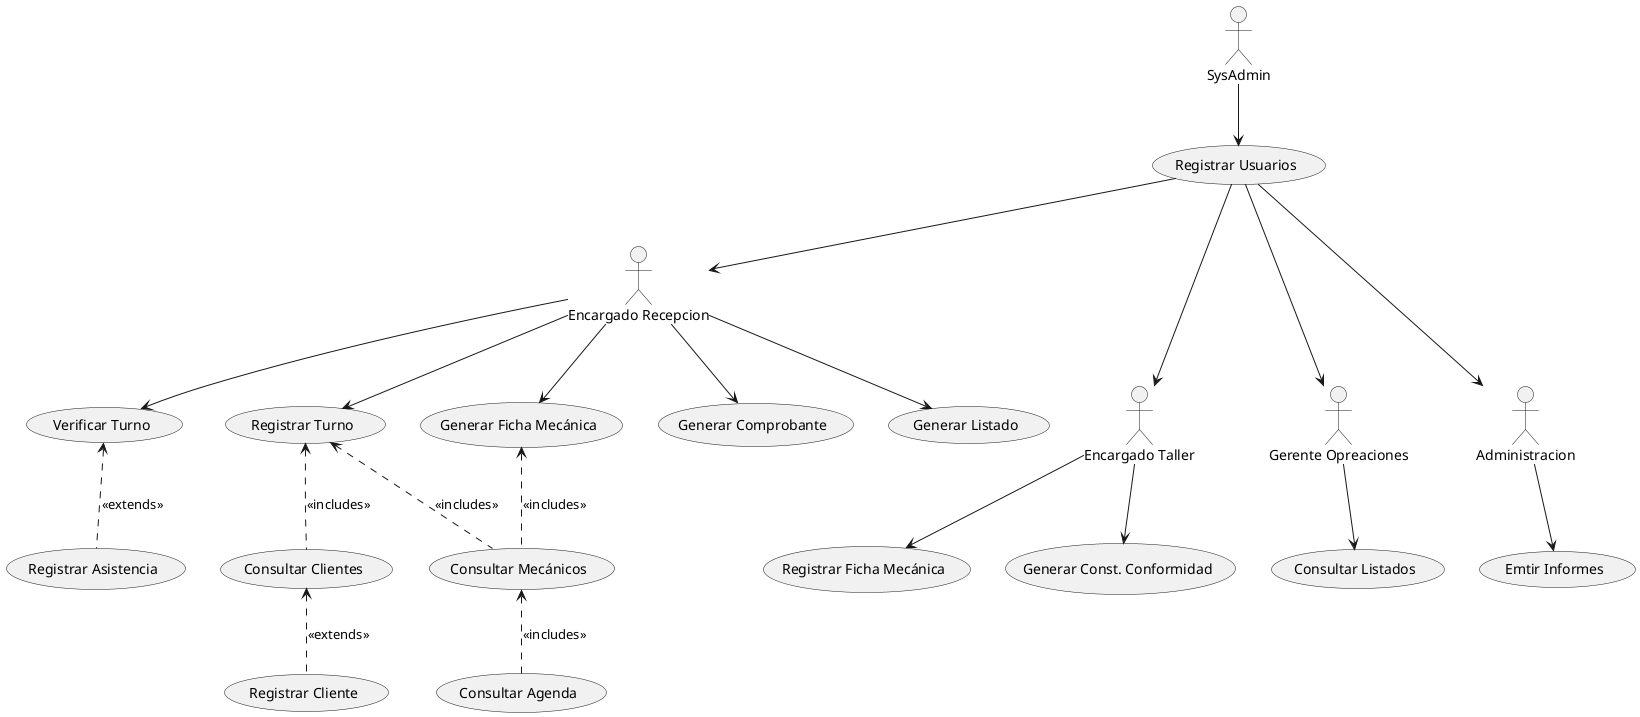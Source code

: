 @startuml Diagrama Casos de Uso
(Registrar Turno) as UC1
(Consultar Agenda) as UC2
(Generar Comprobante) as UC3
(Registrar Cliente) as UC4
(Generar Ficha Mecánica) as UC5
(Consultar Clientes) as UC6
(Generar Listado) as UC7
(Registrar Usuarios) as UC8
(Registrar Ficha Mecánica) as UC9
(Generar Const. Conformidad) as UC10
(Consultar Listados) as UC11
(Emtir Informes) as UC12
(Consultar Mecánicos) as UC13
(Verificar Turno) as UC14
(Registrar Asistencia) as UC15


actor :Encargado Recepcion: as encRec
actor :SysAdmin: as sysAdm
actor :Encargado Taller: as encTal
actor :Gerente Opreaciones: as gerOps
actor :Administracion: as admin

encRec --> UC1
UC2 .up.> UC13 : <<includes>>
encRec --> UC3
UC13 .up.> UC1 : <<includes>>
UC13 .up.> UC5 : <<includes>>
encRec --> UC5
UC6 .up.> UC1 : <<includes>>
UC4 .up.> UC6 : <<extends>>
encRec --> UC7
encRec --> UC14
UC15 .up.> UC14 : <<extends>>
sysAdm --> UC8
encTal --> UC9
encTal --> UC10
gerOps --> UC11
admin --> UC12

UC8 ---> gerOps
UC8 ---> encTal  
UC8 --> encRec
UC8 ---> admin

@enduml